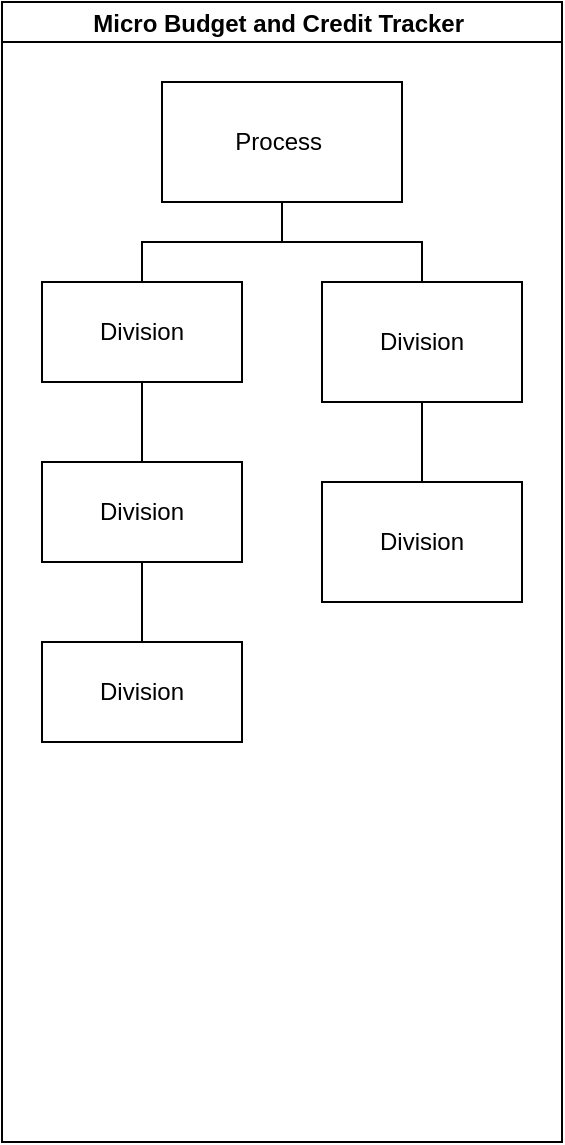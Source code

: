 <mxfile>
    <diagram id="opnSVscdQKZabOTPrMOE" name="Page-1">
        <mxGraphModel dx="664" dy="281" grid="1" gridSize="10" guides="1" tooltips="1" connect="1" arrows="1" fold="1" page="1" pageScale="1" pageWidth="850" pageHeight="1100" math="0" shadow="0">
            <root>
                <mxCell id="0"/>
                <mxCell id="1" parent="0"/>
                <mxCell id="8" value="Micro Budget and Credit Tracker " style="swimlane;startSize=20;horizontal=1;containerType=tree;newEdgeStyle={&quot;edgeStyle&quot;:&quot;elbowEdgeStyle&quot;,&quot;startArrow&quot;:&quot;none&quot;,&quot;endArrow&quot;:&quot;none&quot;};" vertex="1" parent="1">
                    <mxGeometry x="210" y="50" width="280" height="570" as="geometry"/>
                </mxCell>
                <mxCell id="9" value="" style="edgeStyle=elbowEdgeStyle;elbow=vertical;sourcePerimeterSpacing=0;targetPerimeterSpacing=0;startArrow=none;endArrow=none;rounded=0;curved=0;" edge="1" parent="8" source="11" target="12">
                    <mxGeometry relative="1" as="geometry"/>
                </mxCell>
                <mxCell id="10" value="" style="edgeStyle=elbowEdgeStyle;elbow=vertical;sourcePerimeterSpacing=0;targetPerimeterSpacing=0;startArrow=none;endArrow=none;rounded=0;curved=0;" edge="1" parent="8" source="11" target="13">
                    <mxGeometry relative="1" as="geometry"/>
                </mxCell>
                <UserObject label="Process&amp;nbsp;" treeRoot="1" id="11">
                    <mxCell style="whiteSpace=wrap;html=1;align=center;treeFolding=1;treeMoving=1;newEdgeStyle={&quot;edgeStyle&quot;:&quot;elbowEdgeStyle&quot;,&quot;startArrow&quot;:&quot;none&quot;,&quot;endArrow&quot;:&quot;none&quot;};" vertex="1" parent="8">
                        <mxGeometry x="80" y="40" width="120" height="60" as="geometry"/>
                    </mxCell>
                </UserObject>
                <mxCell id="12" value="Division" style="whiteSpace=wrap;html=1;align=center;verticalAlign=middle;treeFolding=1;treeMoving=1;newEdgeStyle={&quot;edgeStyle&quot;:&quot;elbowEdgeStyle&quot;,&quot;startArrow&quot;:&quot;none&quot;,&quot;endArrow&quot;:&quot;none&quot;};" vertex="1" parent="8">
                    <mxGeometry x="20" y="140" width="100" height="50" as="geometry"/>
                </mxCell>
                <mxCell id="13" value="Division" style="whiteSpace=wrap;html=1;align=center;verticalAlign=middle;treeFolding=1;treeMoving=1;newEdgeStyle={&quot;edgeStyle&quot;:&quot;elbowEdgeStyle&quot;,&quot;startArrow&quot;:&quot;none&quot;,&quot;endArrow&quot;:&quot;none&quot;};" vertex="1" parent="8">
                    <mxGeometry x="160" y="140" width="100" height="60" as="geometry"/>
                </mxCell>
                <mxCell id="16" value="" style="line;strokeWidth=2;direction=south;html=1;" vertex="1" parent="8">
                    <mxGeometry x="210" y="240" width="10" height="50" as="geometry"/>
                </mxCell>
                <mxCell id="20" value="" style="edgeStyle=elbowEdgeStyle;elbow=vertical;sourcePerimeterSpacing=0;targetPerimeterSpacing=0;startArrow=none;endArrow=none;rounded=0;curved=0;" edge="1" target="21" source="13" parent="8">
                    <mxGeometry relative="1" as="geometry">
                        <mxPoint x="350" y="150" as="sourcePoint"/>
                    </mxGeometry>
                </mxCell>
                <mxCell id="21" value="Division" style="whiteSpace=wrap;html=1;align=center;verticalAlign=middle;treeFolding=1;treeMoving=1;newEdgeStyle={&quot;edgeStyle&quot;:&quot;elbowEdgeStyle&quot;,&quot;startArrow&quot;:&quot;none&quot;,&quot;endArrow&quot;:&quot;none&quot;};" vertex="1" parent="8">
                    <mxGeometry x="160" y="240" width="100" height="60" as="geometry"/>
                </mxCell>
                <mxCell id="22" value="" style="edgeStyle=elbowEdgeStyle;elbow=vertical;sourcePerimeterSpacing=0;targetPerimeterSpacing=0;startArrow=none;endArrow=none;rounded=0;curved=0;" edge="1" target="23" source="12" parent="8">
                    <mxGeometry relative="1" as="geometry">
                        <mxPoint x="350" y="150" as="sourcePoint"/>
                    </mxGeometry>
                </mxCell>
                <mxCell id="23" value="Division" style="whiteSpace=wrap;html=1;align=center;verticalAlign=middle;treeFolding=1;treeMoving=1;newEdgeStyle={&quot;edgeStyle&quot;:&quot;elbowEdgeStyle&quot;,&quot;startArrow&quot;:&quot;none&quot;,&quot;endArrow&quot;:&quot;none&quot;};" vertex="1" parent="8">
                    <mxGeometry x="20" y="230" width="100" height="50" as="geometry"/>
                </mxCell>
                <mxCell id="24" value="" style="edgeStyle=elbowEdgeStyle;elbow=vertical;sourcePerimeterSpacing=0;targetPerimeterSpacing=0;startArrow=none;endArrow=none;rounded=0;curved=0;" edge="1" target="25" source="23" parent="8">
                    <mxGeometry relative="1" as="geometry">
                        <mxPoint x="280" y="240" as="sourcePoint"/>
                    </mxGeometry>
                </mxCell>
                <mxCell id="25" value="Division" style="whiteSpace=wrap;html=1;align=center;verticalAlign=middle;treeFolding=1;treeMoving=1;newEdgeStyle={&quot;edgeStyle&quot;:&quot;elbowEdgeStyle&quot;,&quot;startArrow&quot;:&quot;none&quot;,&quot;endArrow&quot;:&quot;none&quot;};" vertex="1" parent="8">
                    <mxGeometry x="20" y="320" width="100" height="50" as="geometry"/>
                </mxCell>
            </root>
        </mxGraphModel>
    </diagram>
</mxfile>